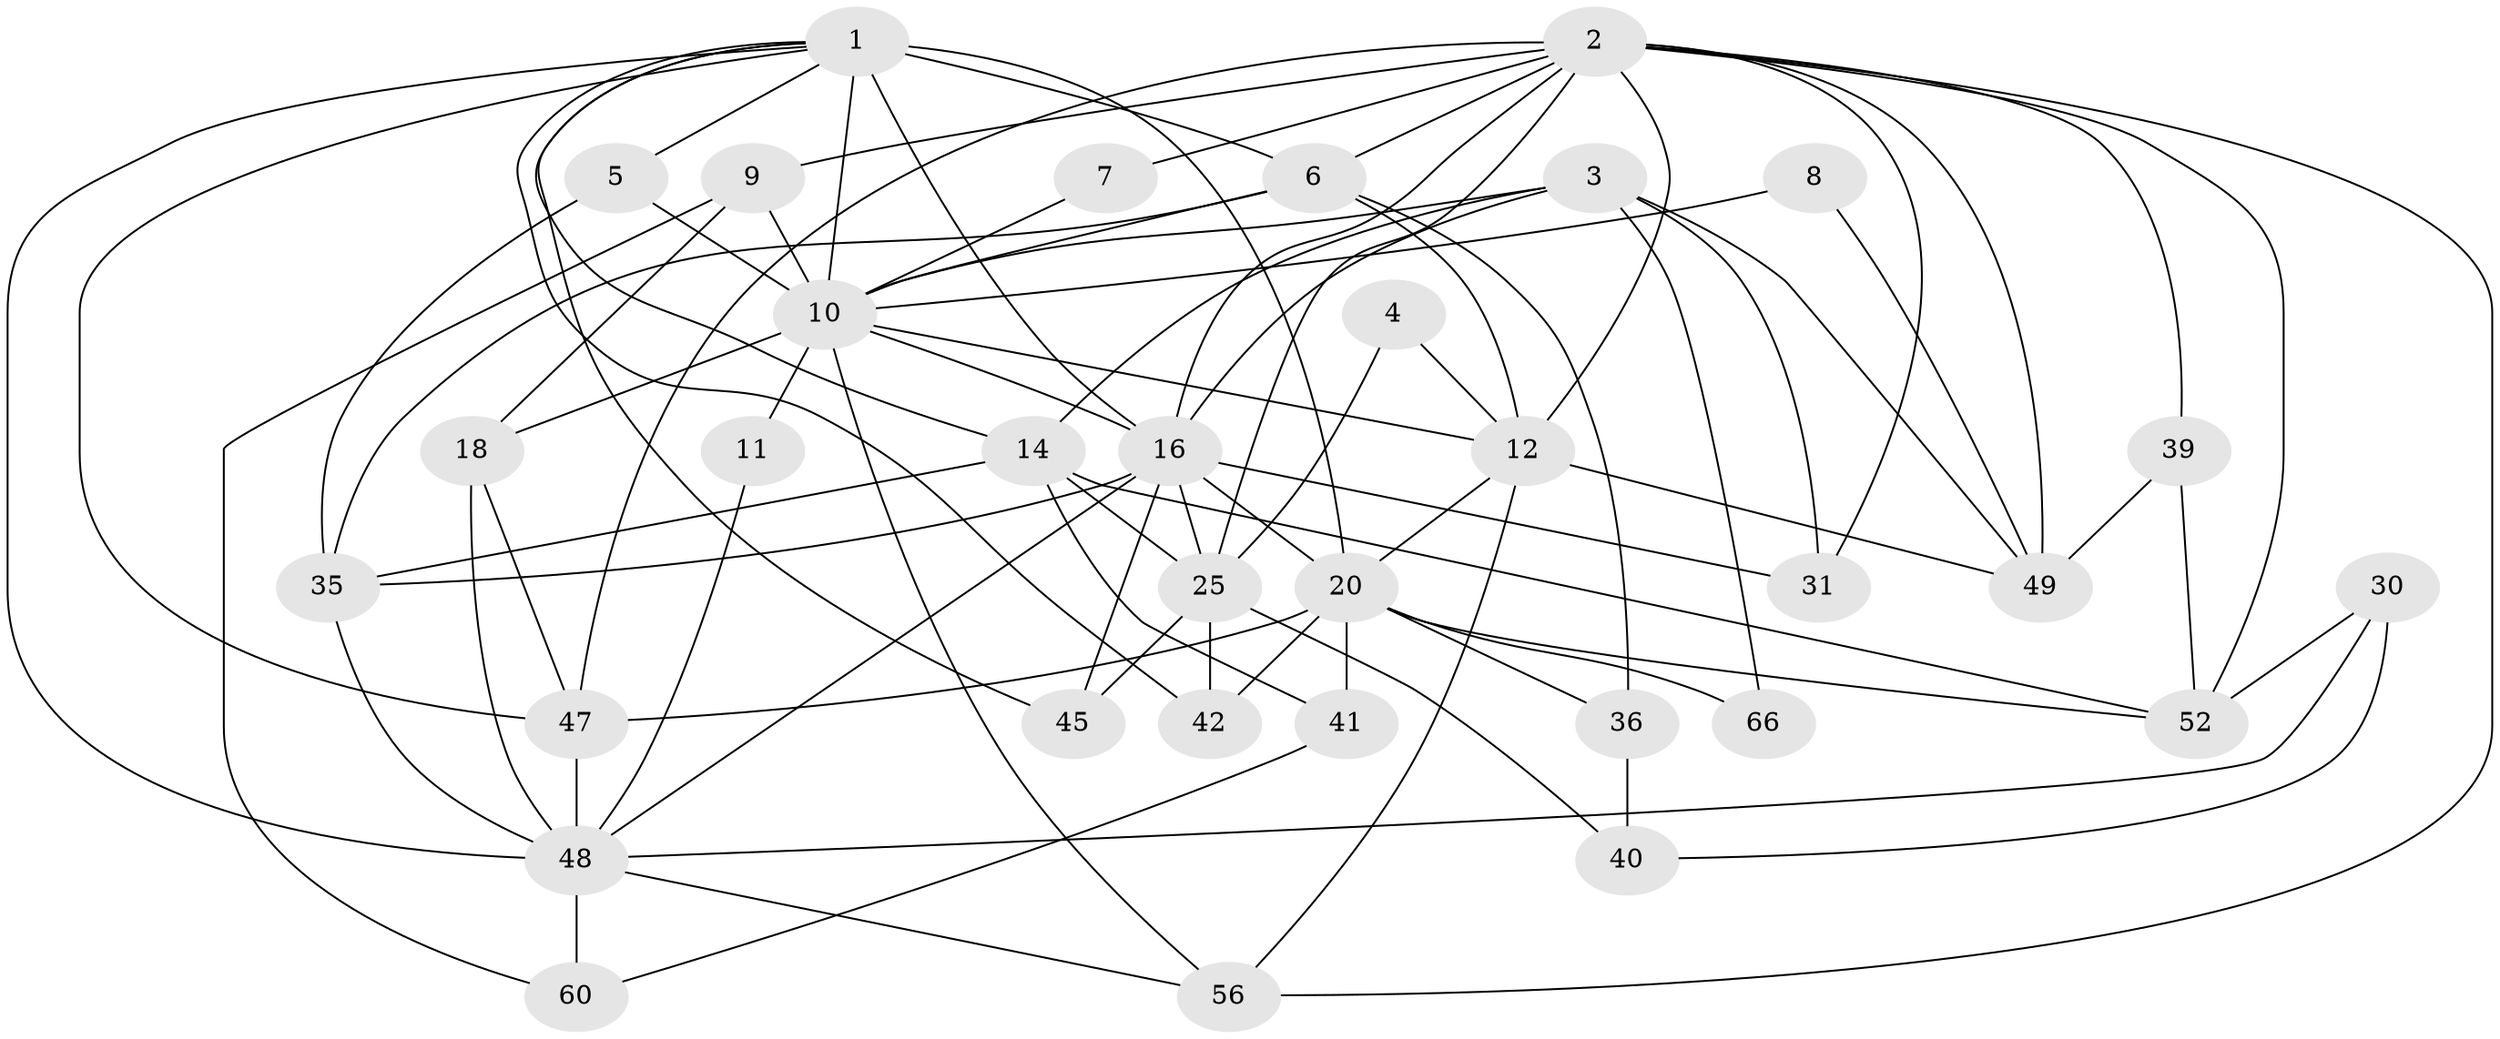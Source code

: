 // original degree distribution, {5: 0.15151515151515152, 8: 0.030303030303030304, 3: 0.3181818181818182, 2: 0.13636363636363635, 4: 0.21212121212121213, 6: 0.13636363636363635, 7: 0.015151515151515152}
// Generated by graph-tools (version 1.1) at 2025/15/03/09/25 04:15:17]
// undirected, 33 vertices, 83 edges
graph export_dot {
graph [start="1"]
  node [color=gray90,style=filled];
  1 [super="+13+38+28"];
  2 [super="+27+23+19+17"];
  3 [super="+29"];
  4;
  5 [super="+43"];
  6 [super="+24+34"];
  7;
  8;
  9 [super="+59+44"];
  10 [super="+22"];
  11;
  12 [super="+51+15"];
  14 [super="+58"];
  16 [super="+33+55+21"];
  18;
  20 [super="+57"];
  25 [super="+50"];
  30;
  31;
  35;
  36;
  39;
  40;
  41;
  42;
  45;
  47 [super="+62"];
  48 [super="+54"];
  49;
  52 [super="+61"];
  56;
  60;
  66;
  1 -- 42;
  1 -- 16 [weight=3];
  1 -- 48;
  1 -- 14;
  1 -- 6;
  1 -- 10;
  1 -- 45;
  1 -- 47;
  1 -- 20 [weight=2];
  1 -- 5;
  2 -- 25 [weight=2];
  2 -- 16;
  2 -- 9 [weight=2];
  2 -- 31;
  2 -- 56;
  2 -- 49 [weight=2];
  2 -- 7;
  2 -- 39;
  2 -- 52 [weight=2];
  2 -- 6;
  2 -- 12;
  2 -- 47;
  3 -- 14;
  3 -- 16;
  3 -- 49;
  3 -- 66;
  3 -- 10;
  3 -- 31;
  4 -- 12;
  4 -- 25;
  5 -- 35;
  5 -- 10;
  6 -- 12;
  6 -- 10;
  6 -- 36;
  6 -- 35;
  7 -- 10;
  8 -- 49;
  8 -- 10;
  9 -- 10;
  9 -- 18 [weight=2];
  9 -- 60;
  10 -- 11;
  10 -- 12;
  10 -- 18;
  10 -- 56;
  10 -- 16 [weight=2];
  11 -- 48;
  12 -- 56;
  12 -- 49;
  12 -- 20;
  14 -- 25;
  14 -- 35;
  14 -- 41;
  14 -- 52;
  16 -- 48;
  16 -- 45;
  16 -- 31;
  16 -- 35;
  16 -- 20 [weight=2];
  16 -- 25;
  18 -- 47;
  18 -- 48;
  20 -- 66;
  20 -- 36;
  20 -- 41;
  20 -- 42;
  20 -- 47;
  20 -- 52;
  25 -- 45;
  25 -- 40;
  25 -- 42;
  30 -- 40;
  30 -- 52;
  30 -- 48;
  35 -- 48 [weight=2];
  36 -- 40;
  39 -- 52;
  39 -- 49;
  41 -- 60;
  47 -- 48;
  48 -- 56;
  48 -- 60;
}
